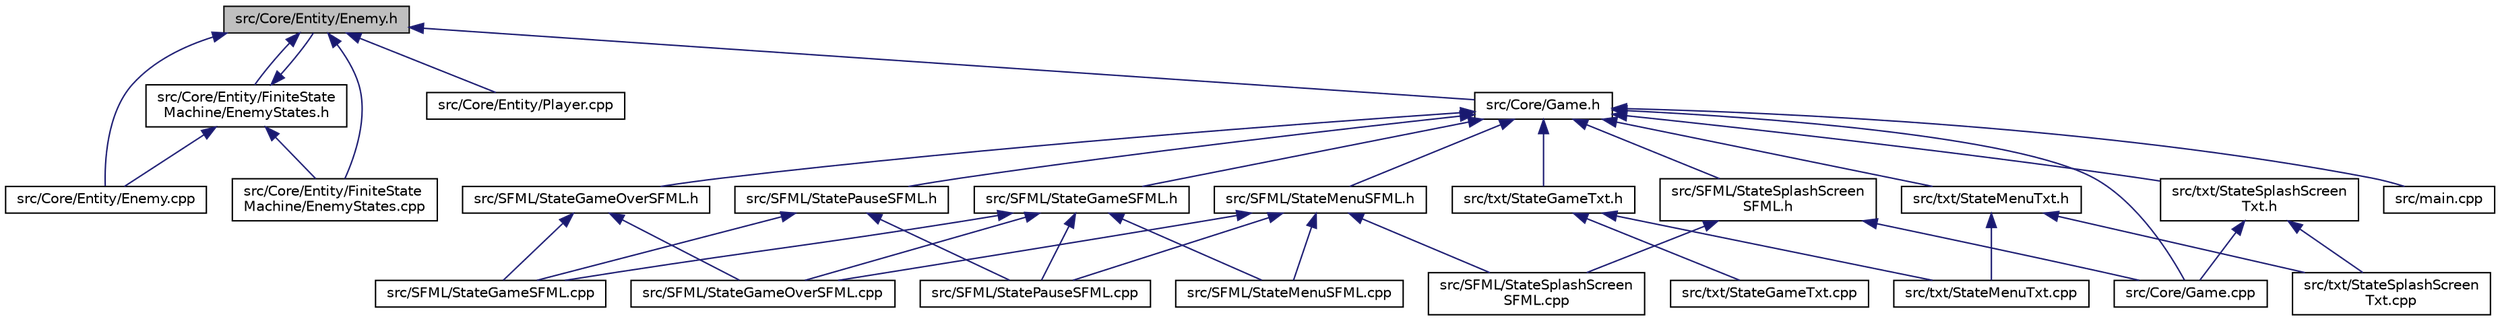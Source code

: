 digraph "src/Core/Entity/Enemy.h"
{
 // LATEX_PDF_SIZE
  bgcolor="transparent";
  edge [fontname="Helvetica",fontsize="10",labelfontname="Helvetica",labelfontsize="10"];
  node [fontname="Helvetica",fontsize="10",shape=record];
  Node1 [label="src/Core/Entity/Enemy.h",height=0.2,width=0.4,color="black", fillcolor="grey75", style="filled", fontcolor="black",tooltip=" "];
  Node1 -> Node2 [dir="back",color="midnightblue",fontsize="10",style="solid",fontname="Helvetica"];
  Node2 [label="src/Core/Entity/Enemy.cpp",height=0.2,width=0.4,color="black",URL="$Enemy_8cpp.html",tooltip=" "];
  Node1 -> Node3 [dir="back",color="midnightblue",fontsize="10",style="solid",fontname="Helvetica"];
  Node3 [label="src/Core/Entity/FiniteState\lMachine/EnemyStates.cpp",height=0.2,width=0.4,color="black",URL="$EnemyStates_8cpp.html",tooltip=" "];
  Node1 -> Node4 [dir="back",color="midnightblue",fontsize="10",style="solid",fontname="Helvetica"];
  Node4 [label="src/Core/Entity/FiniteState\lMachine/EnemyStates.h",height=0.2,width=0.4,color="black",URL="$EnemyStates_8h.html",tooltip=" "];
  Node4 -> Node2 [dir="back",color="midnightblue",fontsize="10",style="solid",fontname="Helvetica"];
  Node4 -> Node1 [dir="back",color="midnightblue",fontsize="10",style="solid",fontname="Helvetica"];
  Node4 -> Node3 [dir="back",color="midnightblue",fontsize="10",style="solid",fontname="Helvetica"];
  Node1 -> Node5 [dir="back",color="midnightblue",fontsize="10",style="solid",fontname="Helvetica"];
  Node5 [label="src/Core/Entity/Player.cpp",height=0.2,width=0.4,color="black",URL="$Player_8cpp.html",tooltip=" "];
  Node1 -> Node6 [dir="back",color="midnightblue",fontsize="10",style="solid",fontname="Helvetica"];
  Node6 [label="src/Core/Game.h",height=0.2,width=0.4,color="black",URL="$Game_8h.html",tooltip=" "];
  Node6 -> Node7 [dir="back",color="midnightblue",fontsize="10",style="solid",fontname="Helvetica"];
  Node7 [label="src/Core/Game.cpp",height=0.2,width=0.4,color="black",URL="$Game_8cpp.html",tooltip=" "];
  Node6 -> Node8 [dir="back",color="midnightblue",fontsize="10",style="solid",fontname="Helvetica"];
  Node8 [label="src/main.cpp",height=0.2,width=0.4,color="black",URL="$main_8cpp.html",tooltip=" "];
  Node6 -> Node9 [dir="back",color="midnightblue",fontsize="10",style="solid",fontname="Helvetica"];
  Node9 [label="src/SFML/StateGameOverSFML.h",height=0.2,width=0.4,color="black",URL="$StateGameOverSFML_8h.html",tooltip=" "];
  Node9 -> Node10 [dir="back",color="midnightblue",fontsize="10",style="solid",fontname="Helvetica"];
  Node10 [label="src/SFML/StateGameOverSFML.cpp",height=0.2,width=0.4,color="black",URL="$StateGameOverSFML_8cpp.html",tooltip=" "];
  Node9 -> Node11 [dir="back",color="midnightblue",fontsize="10",style="solid",fontname="Helvetica"];
  Node11 [label="src/SFML/StateGameSFML.cpp",height=0.2,width=0.4,color="black",URL="$StateGameSFML_8cpp.html",tooltip=" "];
  Node6 -> Node12 [dir="back",color="midnightblue",fontsize="10",style="solid",fontname="Helvetica"];
  Node12 [label="src/SFML/StateGameSFML.h",height=0.2,width=0.4,color="black",URL="$StateGameSFML_8h.html",tooltip=" "];
  Node12 -> Node10 [dir="back",color="midnightblue",fontsize="10",style="solid",fontname="Helvetica"];
  Node12 -> Node11 [dir="back",color="midnightblue",fontsize="10",style="solid",fontname="Helvetica"];
  Node12 -> Node13 [dir="back",color="midnightblue",fontsize="10",style="solid",fontname="Helvetica"];
  Node13 [label="src/SFML/StateMenuSFML.cpp",height=0.2,width=0.4,color="black",URL="$StateMenuSFML_8cpp.html",tooltip=" "];
  Node12 -> Node14 [dir="back",color="midnightblue",fontsize="10",style="solid",fontname="Helvetica"];
  Node14 [label="src/SFML/StatePauseSFML.cpp",height=0.2,width=0.4,color="black",URL="$StatePauseSFML_8cpp.html",tooltip=" "];
  Node6 -> Node15 [dir="back",color="midnightblue",fontsize="10",style="solid",fontname="Helvetica"];
  Node15 [label="src/SFML/StateMenuSFML.h",height=0.2,width=0.4,color="black",URL="$StateMenuSFML_8h.html",tooltip=" "];
  Node15 -> Node10 [dir="back",color="midnightblue",fontsize="10",style="solid",fontname="Helvetica"];
  Node15 -> Node13 [dir="back",color="midnightblue",fontsize="10",style="solid",fontname="Helvetica"];
  Node15 -> Node14 [dir="back",color="midnightblue",fontsize="10",style="solid",fontname="Helvetica"];
  Node15 -> Node16 [dir="back",color="midnightblue",fontsize="10",style="solid",fontname="Helvetica"];
  Node16 [label="src/SFML/StateSplashScreen\lSFML.cpp",height=0.2,width=0.4,color="black",URL="$StateSplashScreenSFML_8cpp.html",tooltip=" "];
  Node6 -> Node17 [dir="back",color="midnightblue",fontsize="10",style="solid",fontname="Helvetica"];
  Node17 [label="src/SFML/StatePauseSFML.h",height=0.2,width=0.4,color="black",URL="$StatePauseSFML_8h.html",tooltip=" "];
  Node17 -> Node11 [dir="back",color="midnightblue",fontsize="10",style="solid",fontname="Helvetica"];
  Node17 -> Node14 [dir="back",color="midnightblue",fontsize="10",style="solid",fontname="Helvetica"];
  Node6 -> Node18 [dir="back",color="midnightblue",fontsize="10",style="solid",fontname="Helvetica"];
  Node18 [label="src/SFML/StateSplashScreen\lSFML.h",height=0.2,width=0.4,color="black",URL="$StateSplashScreenSFML_8h.html",tooltip=" "];
  Node18 -> Node7 [dir="back",color="midnightblue",fontsize="10",style="solid",fontname="Helvetica"];
  Node18 -> Node16 [dir="back",color="midnightblue",fontsize="10",style="solid",fontname="Helvetica"];
  Node6 -> Node19 [dir="back",color="midnightblue",fontsize="10",style="solid",fontname="Helvetica"];
  Node19 [label="src/txt/StateGameTxt.h",height=0.2,width=0.4,color="black",URL="$StateGameTxt_8h.html",tooltip=" "];
  Node19 -> Node20 [dir="back",color="midnightblue",fontsize="10",style="solid",fontname="Helvetica"];
  Node20 [label="src/txt/StateGameTxt.cpp",height=0.2,width=0.4,color="black",URL="$StateGameTxt_8cpp.html",tooltip=" "];
  Node19 -> Node21 [dir="back",color="midnightblue",fontsize="10",style="solid",fontname="Helvetica"];
  Node21 [label="src/txt/StateMenuTxt.cpp",height=0.2,width=0.4,color="black",URL="$StateMenuTxt_8cpp.html",tooltip=" "];
  Node6 -> Node22 [dir="back",color="midnightblue",fontsize="10",style="solid",fontname="Helvetica"];
  Node22 [label="src/txt/StateMenuTxt.h",height=0.2,width=0.4,color="black",URL="$StateMenuTxt_8h.html",tooltip=" "];
  Node22 -> Node21 [dir="back",color="midnightblue",fontsize="10",style="solid",fontname="Helvetica"];
  Node22 -> Node23 [dir="back",color="midnightblue",fontsize="10",style="solid",fontname="Helvetica"];
  Node23 [label="src/txt/StateSplashScreen\lTxt.cpp",height=0.2,width=0.4,color="black",URL="$StateSplashScreenTxt_8cpp.html",tooltip=" "];
  Node6 -> Node24 [dir="back",color="midnightblue",fontsize="10",style="solid",fontname="Helvetica"];
  Node24 [label="src/txt/StateSplashScreen\lTxt.h",height=0.2,width=0.4,color="black",URL="$StateSplashScreenTxt_8h.html",tooltip=" "];
  Node24 -> Node7 [dir="back",color="midnightblue",fontsize="10",style="solid",fontname="Helvetica"];
  Node24 -> Node23 [dir="back",color="midnightblue",fontsize="10",style="solid",fontname="Helvetica"];
}
